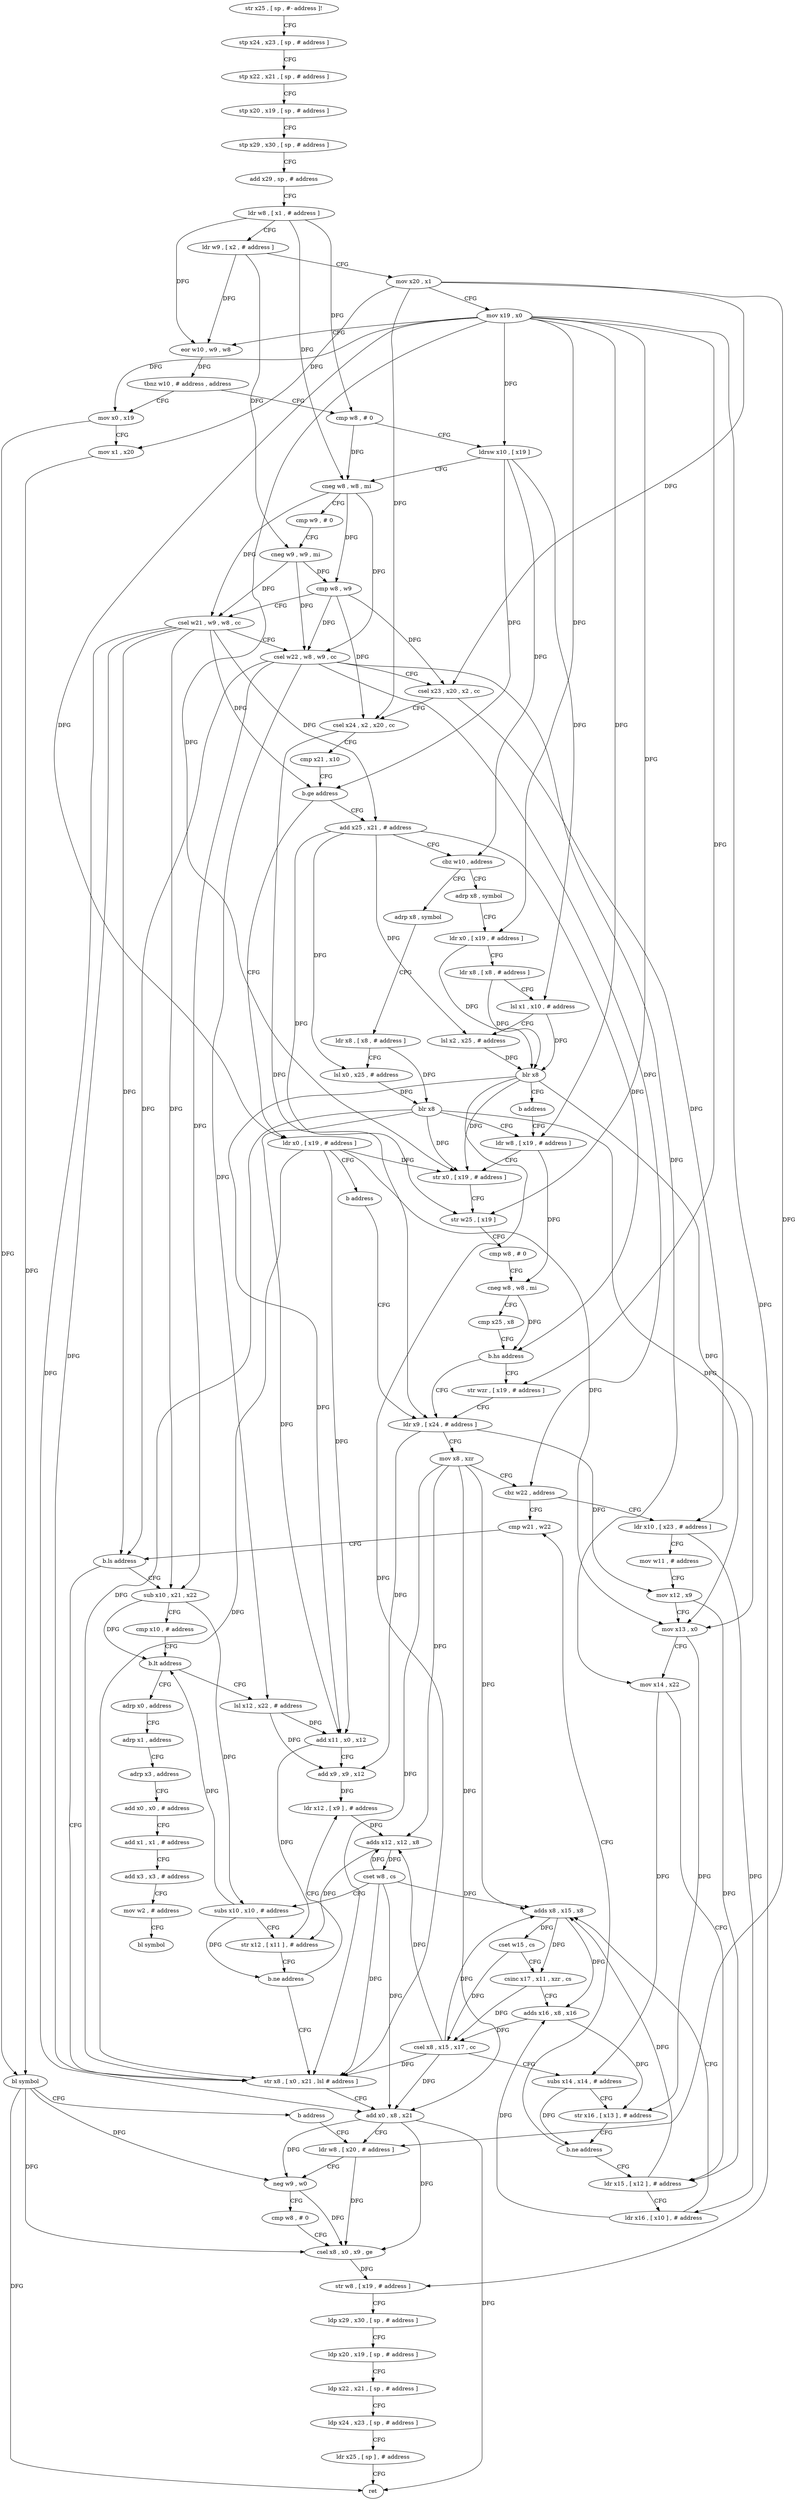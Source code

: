 digraph "func" {
"4231416" [label = "str x25 , [ sp , #- address ]!" ]
"4231420" [label = "stp x24 , x23 , [ sp , # address ]" ]
"4231424" [label = "stp x22 , x21 , [ sp , # address ]" ]
"4231428" [label = "stp x20 , x19 , [ sp , # address ]" ]
"4231432" [label = "stp x29 , x30 , [ sp , # address ]" ]
"4231436" [label = "add x29 , sp , # address" ]
"4231440" [label = "ldr w8 , [ x1 , # address ]" ]
"4231444" [label = "ldr w9 , [ x2 , # address ]" ]
"4231448" [label = "mov x20 , x1" ]
"4231452" [label = "mov x19 , x0" ]
"4231456" [label = "eor w10 , w9 , w8" ]
"4231460" [label = "tbnz w10 , # address , address" ]
"4231520" [label = "mov x0 , x19" ]
"4231464" [label = "cmp w8 , # 0" ]
"4231524" [label = "mov x1 , x20" ]
"4231528" [label = "bl symbol" ]
"4231532" [label = "b address" ]
"4231756" [label = "ldr w8 , [ x20 , # address ]" ]
"4231468" [label = "ldrsw x10 , [ x19 ]" ]
"4231472" [label = "cneg w8 , w8 , mi" ]
"4231476" [label = "cmp w9 , # 0" ]
"4231480" [label = "cneg w9 , w9 , mi" ]
"4231484" [label = "cmp w8 , w9" ]
"4231488" [label = "csel w21 , w9 , w8 , cc" ]
"4231492" [label = "csel w22 , w8 , w9 , cc" ]
"4231496" [label = "csel x23 , x20 , x2 , cc" ]
"4231500" [label = "csel x24 , x2 , x20 , cc" ]
"4231504" [label = "cmp x21 , x10" ]
"4231508" [label = "b.ge address" ]
"4231536" [label = "add x25 , x21 , # address" ]
"4231512" [label = "ldr x0 , [ x19 , # address ]" ]
"4231760" [label = "neg w9 , w0" ]
"4231764" [label = "cmp w8 , # 0" ]
"4231768" [label = "csel x8 , x0 , x9 , ge" ]
"4231772" [label = "str w8 , [ x19 , # address ]" ]
"4231776" [label = "ldp x29 , x30 , [ sp , # address ]" ]
"4231780" [label = "ldp x20 , x19 , [ sp , # address ]" ]
"4231784" [label = "ldp x22 , x21 , [ sp , # address ]" ]
"4231788" [label = "ldp x24 , x23 , [ sp , # address ]" ]
"4231792" [label = "ldr x25 , [ sp ] , # address" ]
"4231796" [label = "ret" ]
"4231540" [label = "cbz w10 , address" ]
"4231572" [label = "adrp x8 , symbol" ]
"4231544" [label = "adrp x8 , symbol" ]
"4231516" [label = "b address" ]
"4231620" [label = "ldr x9 , [ x24 , # address ]" ]
"4231576" [label = "ldr x8 , [ x8 , # address ]" ]
"4231580" [label = "lsl x0 , x25 , # address" ]
"4231584" [label = "blr x8" ]
"4231588" [label = "ldr w8 , [ x19 , # address ]" ]
"4231548" [label = "ldr x0 , [ x19 , # address ]" ]
"4231552" [label = "ldr x8 , [ x8 , # address ]" ]
"4231556" [label = "lsl x1 , x10 , # address" ]
"4231560" [label = "lsl x2 , x25 , # address" ]
"4231564" [label = "blr x8" ]
"4231568" [label = "b address" ]
"4231624" [label = "mov x8 , xzr" ]
"4231628" [label = "cbz w22 , address" ]
"4231692" [label = "cmp w21 , w22" ]
"4231632" [label = "ldr x10 , [ x23 , # address ]" ]
"4231616" [label = "str wzr , [ x19 , # address ]" ]
"4231592" [label = "str x0 , [ x19 , # address ]" ]
"4231596" [label = "str w25 , [ x19 ]" ]
"4231600" [label = "cmp w8 , # 0" ]
"4231604" [label = "cneg w8 , w8 , mi" ]
"4231608" [label = "cmp x25 , x8" ]
"4231612" [label = "b.hs address" ]
"4231696" [label = "b.ls address" ]
"4231748" [label = "str x8 , [ x0 , x21 , lsl # address ]" ]
"4231700" [label = "sub x10 , x21 , x22" ]
"4231636" [label = "mov w11 , # address" ]
"4231640" [label = "mov x12 , x9" ]
"4231644" [label = "mov x13 , x0" ]
"4231648" [label = "mov x14 , x22" ]
"4231652" [label = "ldr x15 , [ x12 ] , # address" ]
"4231752" [label = "add x0 , x8 , x21" ]
"4231704" [label = "cmp x10 , # address" ]
"4231708" [label = "b.lt address" ]
"4231800" [label = "adrp x0 , address" ]
"4231712" [label = "lsl x12 , x22 , # address" ]
"4231656" [label = "ldr x16 , [ x10 ] , # address" ]
"4231660" [label = "adds x8 , x15 , x8" ]
"4231664" [label = "cset w15 , cs" ]
"4231668" [label = "csinc x17 , x11 , xzr , cs" ]
"4231672" [label = "adds x16 , x8 , x16" ]
"4231676" [label = "csel x8 , x15 , x17 , cc" ]
"4231680" [label = "subs x14 , x14 , # address" ]
"4231684" [label = "str x16 , [ x13 ] , # address" ]
"4231688" [label = "b.ne address" ]
"4231804" [label = "adrp x1 , address" ]
"4231808" [label = "adrp x3 , address" ]
"4231812" [label = "add x0 , x0 , # address" ]
"4231816" [label = "add x1 , x1 , # address" ]
"4231820" [label = "add x3 , x3 , # address" ]
"4231824" [label = "mov w2 , # address" ]
"4231828" [label = "bl symbol" ]
"4231716" [label = "add x11 , x0 , x12" ]
"4231720" [label = "add x9 , x9 , x12" ]
"4231724" [label = "ldr x12 , [ x9 ] , # address" ]
"4231728" [label = "adds x12 , x12 , x8" ]
"4231732" [label = "cset w8 , cs" ]
"4231736" [label = "subs x10 , x10 , # address" ]
"4231740" [label = "str x12 , [ x11 ] , # address" ]
"4231744" [label = "b.ne address" ]
"4231416" -> "4231420" [ label = "CFG" ]
"4231420" -> "4231424" [ label = "CFG" ]
"4231424" -> "4231428" [ label = "CFG" ]
"4231428" -> "4231432" [ label = "CFG" ]
"4231432" -> "4231436" [ label = "CFG" ]
"4231436" -> "4231440" [ label = "CFG" ]
"4231440" -> "4231444" [ label = "CFG" ]
"4231440" -> "4231456" [ label = "DFG" ]
"4231440" -> "4231464" [ label = "DFG" ]
"4231440" -> "4231472" [ label = "DFG" ]
"4231444" -> "4231448" [ label = "CFG" ]
"4231444" -> "4231456" [ label = "DFG" ]
"4231444" -> "4231480" [ label = "DFG" ]
"4231448" -> "4231452" [ label = "CFG" ]
"4231448" -> "4231524" [ label = "DFG" ]
"4231448" -> "4231756" [ label = "DFG" ]
"4231448" -> "4231496" [ label = "DFG" ]
"4231448" -> "4231500" [ label = "DFG" ]
"4231452" -> "4231456" [ label = "CFG" ]
"4231452" -> "4231520" [ label = "DFG" ]
"4231452" -> "4231468" [ label = "DFG" ]
"4231452" -> "4231772" [ label = "DFG" ]
"4231452" -> "4231512" [ label = "DFG" ]
"4231452" -> "4231548" [ label = "DFG" ]
"4231452" -> "4231588" [ label = "DFG" ]
"4231452" -> "4231592" [ label = "DFG" ]
"4231452" -> "4231596" [ label = "DFG" ]
"4231452" -> "4231616" [ label = "DFG" ]
"4231456" -> "4231460" [ label = "DFG" ]
"4231460" -> "4231520" [ label = "CFG" ]
"4231460" -> "4231464" [ label = "CFG" ]
"4231520" -> "4231524" [ label = "CFG" ]
"4231520" -> "4231528" [ label = "DFG" ]
"4231464" -> "4231468" [ label = "CFG" ]
"4231464" -> "4231472" [ label = "DFG" ]
"4231524" -> "4231528" [ label = "DFG" ]
"4231528" -> "4231532" [ label = "CFG" ]
"4231528" -> "4231760" [ label = "DFG" ]
"4231528" -> "4231768" [ label = "DFG" ]
"4231528" -> "4231796" [ label = "DFG" ]
"4231532" -> "4231756" [ label = "CFG" ]
"4231756" -> "4231760" [ label = "CFG" ]
"4231756" -> "4231768" [ label = "DFG" ]
"4231468" -> "4231472" [ label = "CFG" ]
"4231468" -> "4231508" [ label = "DFG" ]
"4231468" -> "4231540" [ label = "DFG" ]
"4231468" -> "4231556" [ label = "DFG" ]
"4231472" -> "4231476" [ label = "CFG" ]
"4231472" -> "4231484" [ label = "DFG" ]
"4231472" -> "4231488" [ label = "DFG" ]
"4231472" -> "4231492" [ label = "DFG" ]
"4231476" -> "4231480" [ label = "CFG" ]
"4231480" -> "4231484" [ label = "DFG" ]
"4231480" -> "4231488" [ label = "DFG" ]
"4231480" -> "4231492" [ label = "DFG" ]
"4231484" -> "4231488" [ label = "CFG" ]
"4231484" -> "4231492" [ label = "DFG" ]
"4231484" -> "4231496" [ label = "DFG" ]
"4231484" -> "4231500" [ label = "DFG" ]
"4231488" -> "4231492" [ label = "CFG" ]
"4231488" -> "4231508" [ label = "DFG" ]
"4231488" -> "4231536" [ label = "DFG" ]
"4231488" -> "4231696" [ label = "DFG" ]
"4231488" -> "4231748" [ label = "DFG" ]
"4231488" -> "4231752" [ label = "DFG" ]
"4231488" -> "4231700" [ label = "DFG" ]
"4231492" -> "4231496" [ label = "CFG" ]
"4231492" -> "4231628" [ label = "DFG" ]
"4231492" -> "4231696" [ label = "DFG" ]
"4231492" -> "4231648" [ label = "DFG" ]
"4231492" -> "4231700" [ label = "DFG" ]
"4231492" -> "4231712" [ label = "DFG" ]
"4231496" -> "4231500" [ label = "CFG" ]
"4231496" -> "4231632" [ label = "DFG" ]
"4231500" -> "4231504" [ label = "CFG" ]
"4231500" -> "4231620" [ label = "DFG" ]
"4231504" -> "4231508" [ label = "CFG" ]
"4231508" -> "4231536" [ label = "CFG" ]
"4231508" -> "4231512" [ label = "CFG" ]
"4231536" -> "4231540" [ label = "CFG" ]
"4231536" -> "4231580" [ label = "DFG" ]
"4231536" -> "4231560" [ label = "DFG" ]
"4231536" -> "4231596" [ label = "DFG" ]
"4231536" -> "4231612" [ label = "DFG" ]
"4231512" -> "4231516" [ label = "CFG" ]
"4231512" -> "4231592" [ label = "DFG" ]
"4231512" -> "4231644" [ label = "DFG" ]
"4231512" -> "4231748" [ label = "DFG" ]
"4231512" -> "4231716" [ label = "DFG" ]
"4231760" -> "4231764" [ label = "CFG" ]
"4231760" -> "4231768" [ label = "DFG" ]
"4231764" -> "4231768" [ label = "CFG" ]
"4231768" -> "4231772" [ label = "DFG" ]
"4231772" -> "4231776" [ label = "CFG" ]
"4231776" -> "4231780" [ label = "CFG" ]
"4231780" -> "4231784" [ label = "CFG" ]
"4231784" -> "4231788" [ label = "CFG" ]
"4231788" -> "4231792" [ label = "CFG" ]
"4231792" -> "4231796" [ label = "CFG" ]
"4231540" -> "4231572" [ label = "CFG" ]
"4231540" -> "4231544" [ label = "CFG" ]
"4231572" -> "4231576" [ label = "CFG" ]
"4231544" -> "4231548" [ label = "CFG" ]
"4231516" -> "4231620" [ label = "CFG" ]
"4231620" -> "4231624" [ label = "CFG" ]
"4231620" -> "4231640" [ label = "DFG" ]
"4231620" -> "4231720" [ label = "DFG" ]
"4231576" -> "4231580" [ label = "CFG" ]
"4231576" -> "4231584" [ label = "DFG" ]
"4231580" -> "4231584" [ label = "DFG" ]
"4231584" -> "4231588" [ label = "CFG" ]
"4231584" -> "4231592" [ label = "DFG" ]
"4231584" -> "4231644" [ label = "DFG" ]
"4231584" -> "4231748" [ label = "DFG" ]
"4231584" -> "4231716" [ label = "DFG" ]
"4231588" -> "4231592" [ label = "CFG" ]
"4231588" -> "4231604" [ label = "DFG" ]
"4231548" -> "4231552" [ label = "CFG" ]
"4231548" -> "4231564" [ label = "DFG" ]
"4231552" -> "4231556" [ label = "CFG" ]
"4231552" -> "4231564" [ label = "DFG" ]
"4231556" -> "4231560" [ label = "CFG" ]
"4231556" -> "4231564" [ label = "DFG" ]
"4231560" -> "4231564" [ label = "DFG" ]
"4231564" -> "4231568" [ label = "CFG" ]
"4231564" -> "4231592" [ label = "DFG" ]
"4231564" -> "4231644" [ label = "DFG" ]
"4231564" -> "4231748" [ label = "DFG" ]
"4231564" -> "4231716" [ label = "DFG" ]
"4231568" -> "4231588" [ label = "CFG" ]
"4231624" -> "4231628" [ label = "CFG" ]
"4231624" -> "4231748" [ label = "DFG" ]
"4231624" -> "4231752" [ label = "DFG" ]
"4231624" -> "4231660" [ label = "DFG" ]
"4231624" -> "4231728" [ label = "DFG" ]
"4231628" -> "4231692" [ label = "CFG" ]
"4231628" -> "4231632" [ label = "CFG" ]
"4231692" -> "4231696" [ label = "CFG" ]
"4231632" -> "4231636" [ label = "CFG" ]
"4231632" -> "4231656" [ label = "DFG" ]
"4231616" -> "4231620" [ label = "CFG" ]
"4231592" -> "4231596" [ label = "CFG" ]
"4231596" -> "4231600" [ label = "CFG" ]
"4231600" -> "4231604" [ label = "CFG" ]
"4231604" -> "4231608" [ label = "CFG" ]
"4231604" -> "4231612" [ label = "DFG" ]
"4231608" -> "4231612" [ label = "CFG" ]
"4231612" -> "4231620" [ label = "CFG" ]
"4231612" -> "4231616" [ label = "CFG" ]
"4231696" -> "4231748" [ label = "CFG" ]
"4231696" -> "4231700" [ label = "CFG" ]
"4231748" -> "4231752" [ label = "CFG" ]
"4231700" -> "4231704" [ label = "CFG" ]
"4231700" -> "4231708" [ label = "DFG" ]
"4231700" -> "4231736" [ label = "DFG" ]
"4231636" -> "4231640" [ label = "CFG" ]
"4231640" -> "4231644" [ label = "CFG" ]
"4231640" -> "4231652" [ label = "DFG" ]
"4231644" -> "4231648" [ label = "CFG" ]
"4231644" -> "4231684" [ label = "DFG" ]
"4231648" -> "4231652" [ label = "CFG" ]
"4231648" -> "4231680" [ label = "DFG" ]
"4231652" -> "4231656" [ label = "CFG" ]
"4231652" -> "4231660" [ label = "DFG" ]
"4231752" -> "4231756" [ label = "CFG" ]
"4231752" -> "4231760" [ label = "DFG" ]
"4231752" -> "4231768" [ label = "DFG" ]
"4231752" -> "4231796" [ label = "DFG" ]
"4231704" -> "4231708" [ label = "CFG" ]
"4231708" -> "4231800" [ label = "CFG" ]
"4231708" -> "4231712" [ label = "CFG" ]
"4231800" -> "4231804" [ label = "CFG" ]
"4231712" -> "4231716" [ label = "DFG" ]
"4231712" -> "4231720" [ label = "DFG" ]
"4231656" -> "4231660" [ label = "CFG" ]
"4231656" -> "4231672" [ label = "DFG" ]
"4231660" -> "4231664" [ label = "DFG" ]
"4231660" -> "4231672" [ label = "DFG" ]
"4231660" -> "4231668" [ label = "DFG" ]
"4231664" -> "4231668" [ label = "CFG" ]
"4231664" -> "4231676" [ label = "DFG" ]
"4231668" -> "4231672" [ label = "CFG" ]
"4231668" -> "4231676" [ label = "DFG" ]
"4231672" -> "4231676" [ label = "DFG" ]
"4231672" -> "4231684" [ label = "DFG" ]
"4231676" -> "4231680" [ label = "CFG" ]
"4231676" -> "4231748" [ label = "DFG" ]
"4231676" -> "4231660" [ label = "DFG" ]
"4231676" -> "4231728" [ label = "DFG" ]
"4231676" -> "4231752" [ label = "DFG" ]
"4231680" -> "4231684" [ label = "CFG" ]
"4231680" -> "4231688" [ label = "DFG" ]
"4231684" -> "4231688" [ label = "CFG" ]
"4231688" -> "4231652" [ label = "CFG" ]
"4231688" -> "4231692" [ label = "CFG" ]
"4231804" -> "4231808" [ label = "CFG" ]
"4231808" -> "4231812" [ label = "CFG" ]
"4231812" -> "4231816" [ label = "CFG" ]
"4231816" -> "4231820" [ label = "CFG" ]
"4231820" -> "4231824" [ label = "CFG" ]
"4231824" -> "4231828" [ label = "CFG" ]
"4231716" -> "4231720" [ label = "CFG" ]
"4231716" -> "4231740" [ label = "DFG" ]
"4231720" -> "4231724" [ label = "DFG" ]
"4231724" -> "4231728" [ label = "DFG" ]
"4231728" -> "4231732" [ label = "DFG" ]
"4231728" -> "4231740" [ label = "DFG" ]
"4231732" -> "4231736" [ label = "CFG" ]
"4231732" -> "4231748" [ label = "DFG" ]
"4231732" -> "4231660" [ label = "DFG" ]
"4231732" -> "4231728" [ label = "DFG" ]
"4231732" -> "4231752" [ label = "DFG" ]
"4231736" -> "4231740" [ label = "CFG" ]
"4231736" -> "4231708" [ label = "DFG" ]
"4231736" -> "4231744" [ label = "DFG" ]
"4231740" -> "4231744" [ label = "CFG" ]
"4231744" -> "4231724" [ label = "CFG" ]
"4231744" -> "4231748" [ label = "CFG" ]
}
